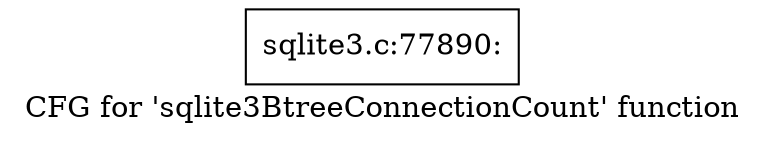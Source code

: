 digraph "CFG for 'sqlite3BtreeConnectionCount' function" {
	label="CFG for 'sqlite3BtreeConnectionCount' function";

	Node0x55c0f72a09b0 [shape=record,label="{sqlite3.c:77890:}"];
}
